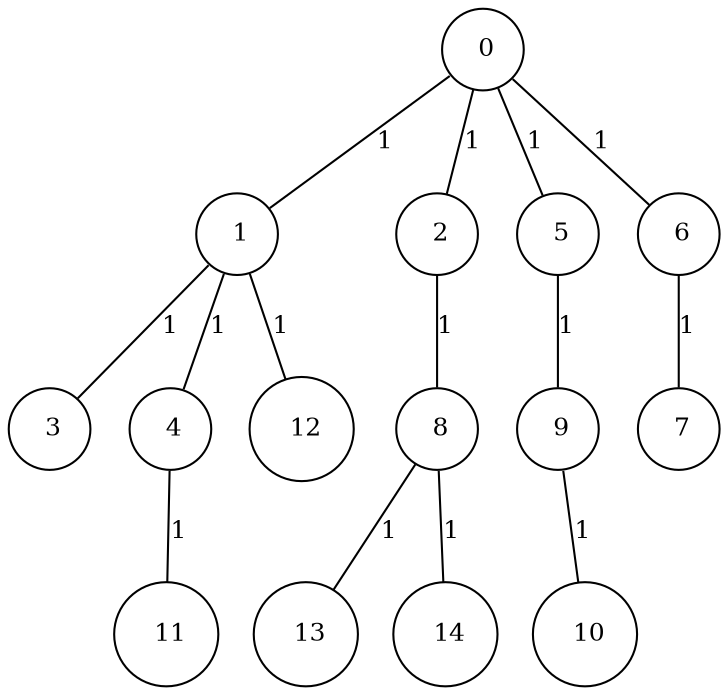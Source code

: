 graph G {
size="8.5,11;"
ratio = "expand;"
fixedsize="true;"
overlap="scale;"
node[shape=circle,width=.12,hight=.12,fontsize=12]
edge[fontsize=12]

0[label=" 0" color=black, pos="0.72367394,0.61286077!"];
1[label=" 1" color=black, pos="1.8520324,2.9944709!"];
2[label=" 2" color=black, pos="1.8242264,1.7526407!"];
3[label=" 3" color=black, pos="0.94614606,1.0116854!"];
4[label=" 4" color=black, pos="1.0967613,0.46190482!"];
5[label=" 5" color=black, pos="0.57856654,1.0164779!"];
6[label=" 6" color=black, pos="0.72263917,0.54931159!"];
7[label=" 7" color=black, pos="0.60430501,0.28437737!"];
8[label=" 8" color=black, pos="0.87788611,0.0023123007!"];
9[label=" 9" color=black, pos="1.7873614,1.2671787!"];
10[label=" 10" color=black, pos="0.81817852,1.0838781!"];
11[label=" 11" color=black, pos="1.8435323,1.4522861!"];
12[label=" 12" color=black, pos="0.26920042,0.96107707!"];
13[label=" 13" color=black, pos="0.78079395,1.761407!"];
14[label=" 14" color=black, pos="1.0117365,1.2357163!"];
0--1[label="1"]
0--2[label="1"]
0--5[label="1"]
0--6[label="1"]
1--3[label="1"]
1--4[label="1"]
1--12[label="1"]
2--8[label="1"]
4--11[label="1"]
5--9[label="1"]
6--7[label="1"]
8--13[label="1"]
8--14[label="1"]
9--10[label="1"]

}
